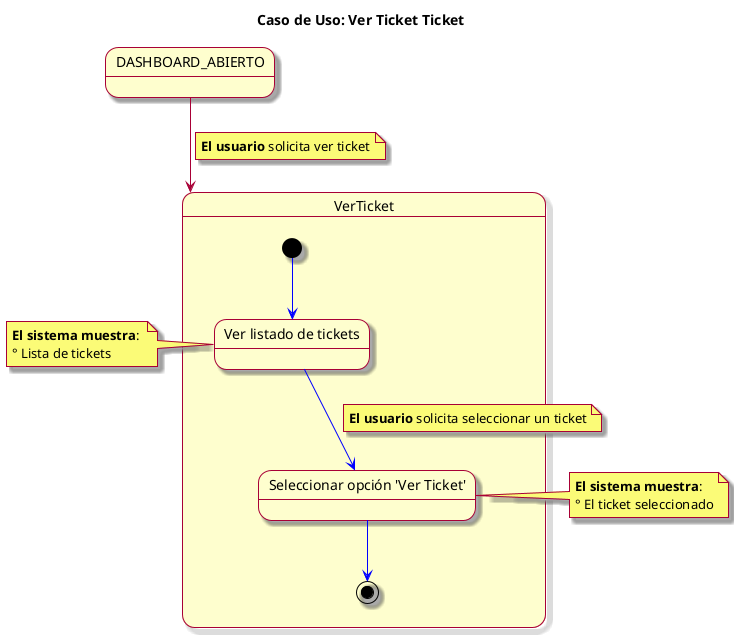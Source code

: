 @startuml
skin rose
title Caso de Uso: Ver Ticket Ticket

state DASHBOARD_ABIERTO

DASHBOARD_ABIERTO --> VerTicket
note on link: **El usuario** solicita ver ticket

state VerTicket {

  [*] -[#blue]-> verlistadoTickets
  state "Ver listado de tickets" as verlistadoTickets
  verlistadoTickets -[#blue]-> seleccionarOpcionVer
  note on link : **El usuario** solicita seleccionar un ticket
  state "Seleccionar opción 'Ver Ticket'" as seleccionarOpcionVer
  seleccionarOpcionVer -[#blue]-> [*]
}

note left of verlistadoTickets
  **El sistema muestra**: 
  ° Lista de tickets
end note

note left of seleccionarOpcionVer
  **El sistema muestra**: 
  ° El ticket seleccionado
end note

@enduml